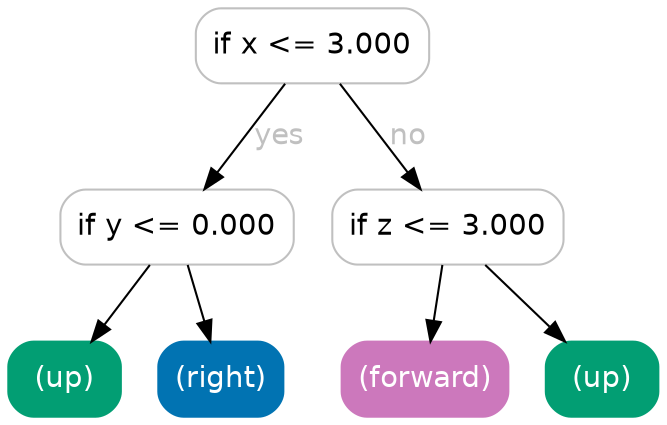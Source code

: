 digraph Tree {
	graph [bb="0,0,312,196"];
	node [color=gray,
		fillcolor=white,
		fontname=helvetica,
		label="\N",
		shape=box,
		style="filled, rounded"
	];
	edge [fontname=helvetica];
	0	[height=0.5,
		label="if x <= 3.000",
		pos="146,178",
		width=1.5556];
	1	[height=0.5,
		label="if y <= 0.000",
		pos="81,91",
		width=1.5556];
	0 -> 1	[fontcolor=gray,
		label=yes,
		lp="130.5,134.5",
		pos="e,94.134,109.18 132.85,159.8 123.51,147.59 110.82,130.99 100.33,117.28"];
	4	[height=0.5,
		label="if z <= 3.000",
		pos="211,91",
		width=1.5417];
	0 -> 4	[fontcolor=gray,
		label=no,
		lp="192,134.5",
		pos="e,197.87,109.18 159.15,159.8 168.49,147.59 181.18,130.99 191.67,117.28"];
	2	[color="#029e73",
		fillcolor="#029e73",
		fontcolor=white,
		height=0.5,
		label="(up)",
		pos="27,18",
		width=0.75];
	1 -> 2	[fontcolor=gray,
		pos="e,39.952,36.029 67.928,72.813 61.362,64.179 53.281,53.555 46.04,44.034"];
	3	[color="#0173b2",
		fillcolor="#0173b2",
		fontcolor=white,
		height=0.5,
		label="(right)",
		pos="102,18",
		width=0.83333];
	1 -> 3	[fontcolor=gray,
		pos="e,96.963,36.029 86.084,72.813 88.482,64.702 91.401,54.836 94.08,45.777"];
	5	[color="#cc78bc",
		fillcolor="#cc78bc",
		fontcolor=white,
		height=0.5,
		label="(forward)",
		pos="200,18",
		width=1.1111];
	4 -> 5	[fontcolor=gray,
		pos="e,202.64,36.029 208.34,72.813 207.09,64.789 205.58,55.047 204.19,46.069"];
	6	[color="#029e73",
		fillcolor="#029e73",
		fontcolor=white,
		height=0.5,
		label="(up)",
		pos="285,18",
		width=0.75];
	4 -> 6	[fontcolor=gray,
		pos="e,267.25,36.029 228.91,72.813 238.18,63.917 249.66,52.909 259.81,43.172"];
}
